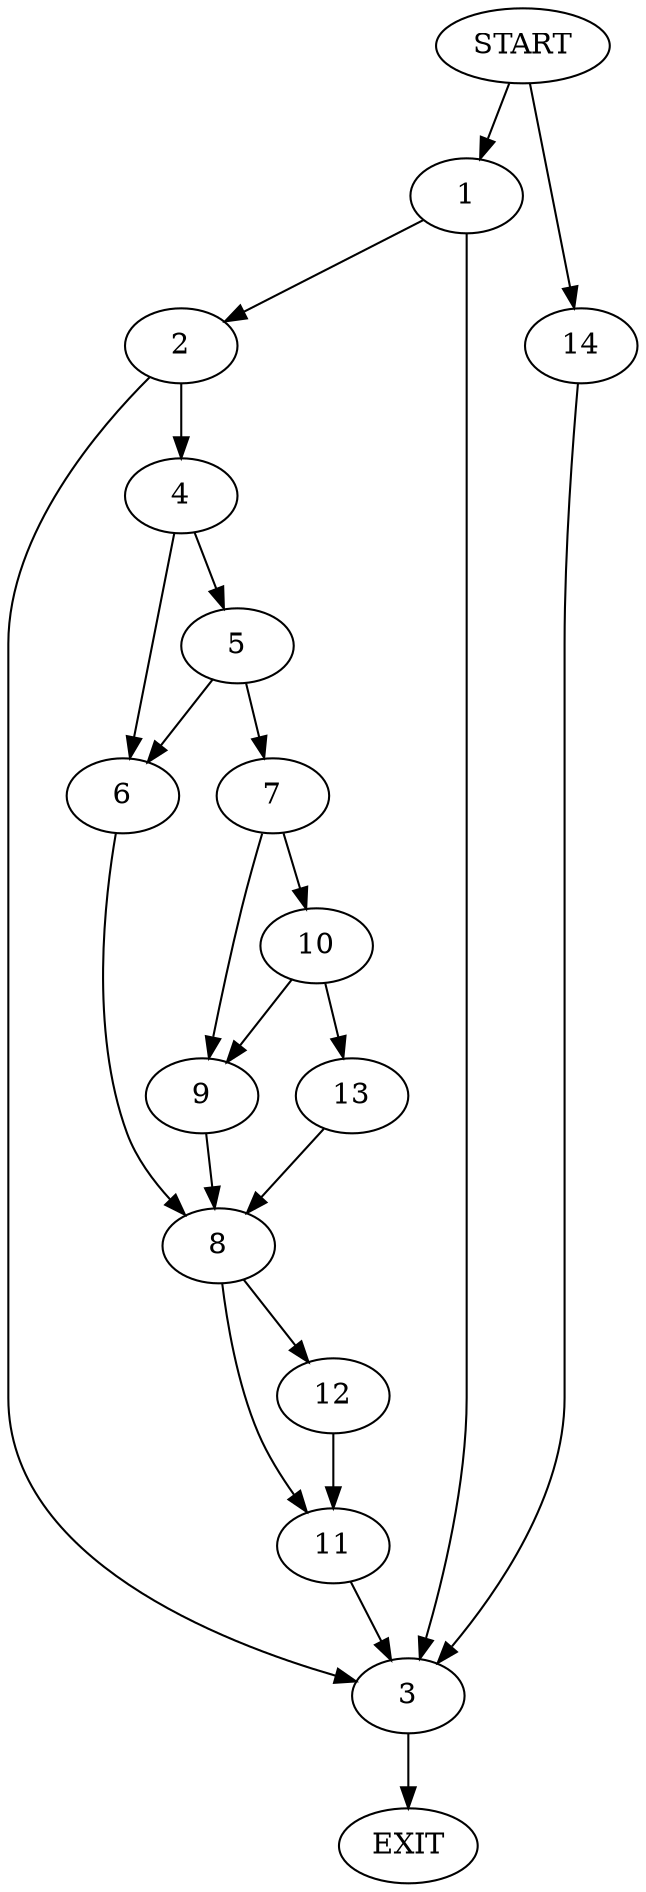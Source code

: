 digraph {
0 [label="START"]
15 [label="EXIT"]
0 -> 1
1 -> 2
1 -> 3
2 -> 4
2 -> 3
3 -> 15
4 -> 5
4 -> 6
5 -> 7
5 -> 6
6 -> 8
7 -> 9
7 -> 10
8 -> 11
8 -> 12
9 -> 8
10 -> 9
10 -> 13
13 -> 8
11 -> 3
12 -> 11
0 -> 14
14 -> 3
}
